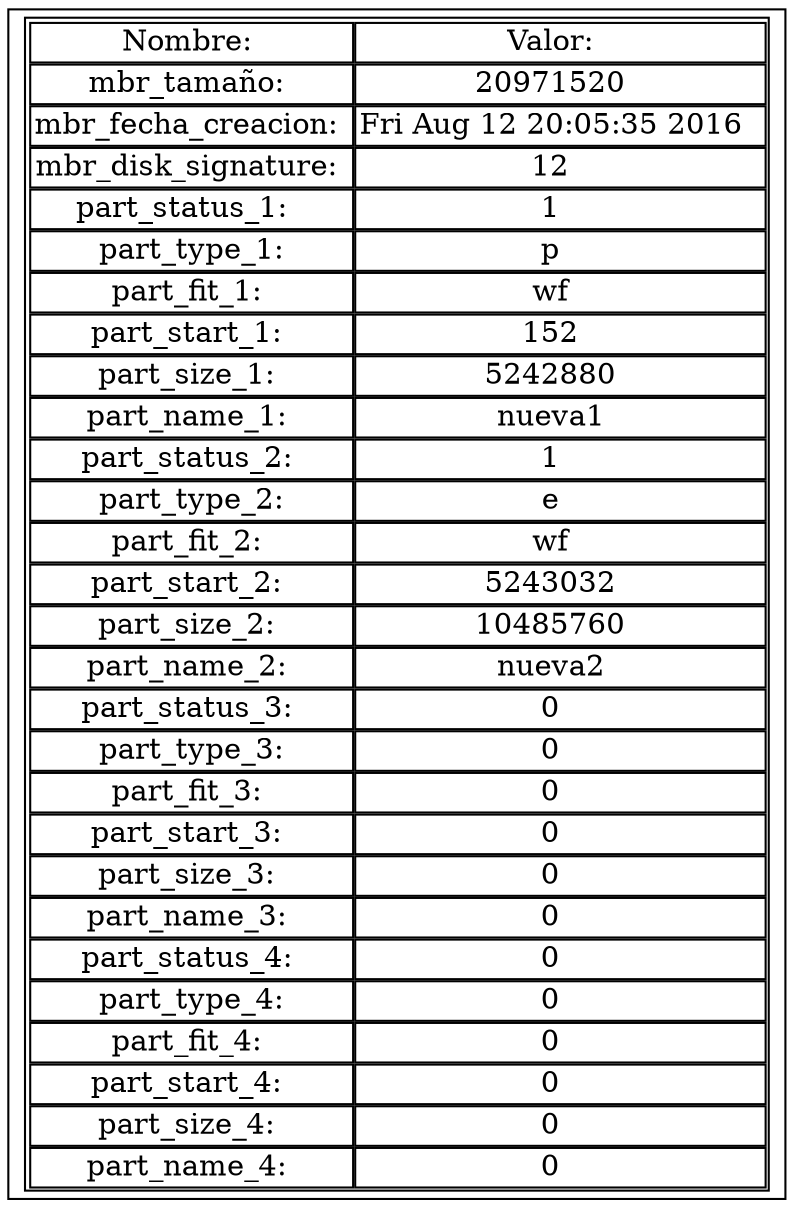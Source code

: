 digraph MBR{
node[shape=record];
a0 [label=<<TABLE border="1" cellspacing="1" cellpadding="1"  >
<TR>
<TD border="1" >Nombre: </TD>
<TD border="1" >Valor:  </TD>
</TR>
<TR>
<TD border="1" >mbr_tamaño: </TD>
<TD border="1" >20971520  </TD>
</TR>
<TR>
<TD border="1" >mbr_fecha_creacion: </TD>
<TD border="1" >Fri Aug 12 20:05:35 2016
  </TD>
</TR>
<TR>
<TD border="1" >mbr_disk_signature: </TD>
<TD border="1" >12  </TD>
</TR>
<TR>
<TD border="1" >part_status_1:  </TD>
<TD border="1" >1  </TD>
</TR>
<TR>
<TD border="1" >part_type_1:</TD>
<TD border="1" >p  </TD>
</TR>
<TR>
<TD border="1" >part_fit_1: </TD>
<TD border="1" >wf  </TD>
</TR>
<TR>
<TD border="1" >part_start_1: </TD>
<TD border="1" >152  </TD>
</TR>
<TR>
<TD border="1" >part_size_1: </TD>
<TD border="1" >5242880  </TD>
</TR>
<TR>
<TD border="1" >part_name_1: </TD>
<TD border="1" >nueva1  </TD>
</TR>
<TR>
<TD border="1" >part_status_2: </TD>
<TD border="1" >1  </TD>
</TR>
<TR>
<TD border="1" >part_type_2:</TD>
<TD border="1" >e  </TD>
</TR>
<TR>
<TD border="1" >part_fit_2: </TD>
<TD border="1" >wf  </TD>
</TR>
<TR>
<TD border="1" >part_start_2: </TD>
<TD border="1" >5243032  </TD>
</TR>
<TR>
<TD border="1" >part_size_2: </TD>
<TD border="1" >10485760  </TD>
</TR>
<TR>
<TD border="1" >part_name_2: </TD>
<TD border="1" >nueva2  </TD>
</TR>
<TR>
<TD border="1" >part_status_3: </TD>
<TD border="1" >0  </TD>
</TR>
<TR>
<TD border="1" >part_type_3:</TD>
<TD border="1" >0  </TD>
</TR>
<TR>
<TD border="1" >part_fit_3: </TD>
<TD border="1" >0  </TD>
</TR>
<TR>
<TD border="1" >part_start_3: </TD>
<TD border="1" >0  </TD>
</TR>
<TR>
<TD border="1" >part_size_3: </TD>
<TD border="1" >0  </TD>
</TR>
<TR>
<TD border="1" >part_name_3: </TD>
<TD border="1" >0  </TD>
</TR>
<TR>
<TD border="1" >part_status_4: </TD>
<TD border="1" >0  </TD>
</TR>
<TR>
<TD border="1" >part_type_4:</TD>
<TD border="1" >0  </TD>
</TR>
<TR>
<TD border="1" >part_fit_4: </TD>
<TD border="1" >0  </TD>
</TR>
<TR>
<TD border="1" >part_start_4: </TD>
<TD border="1" >0  </TD>
</TR>
<TR>
<TD border="1" >part_size_4: </TD>
<TD border="1" >0  </TD>
</TR>
<TR>
<TD border="1" >part_name_4: </TD>
<TD border="1" >0  </TD>
</TR>
</TABLE>>];
}
